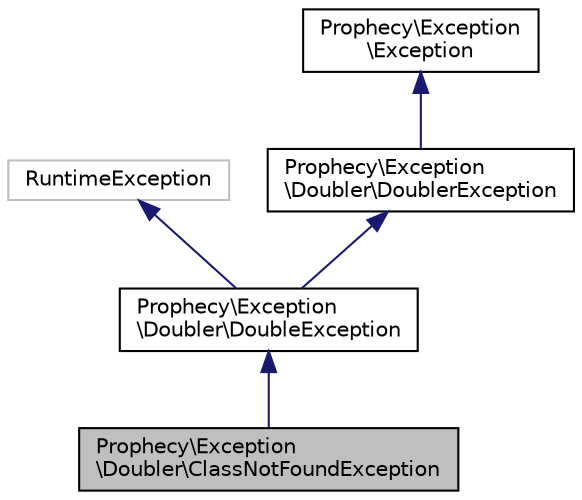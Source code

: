 digraph "Prophecy\Exception\Doubler\ClassNotFoundException"
{
  edge [fontname="Helvetica",fontsize="10",labelfontname="Helvetica",labelfontsize="10"];
  node [fontname="Helvetica",fontsize="10",shape=record];
  Node6 [label="Prophecy\\Exception\l\\Doubler\\ClassNotFoundException",height=0.2,width=0.4,color="black", fillcolor="grey75", style="filled", fontcolor="black"];
  Node7 -> Node6 [dir="back",color="midnightblue",fontsize="10",style="solid",fontname="Helvetica"];
  Node7 [label="Prophecy\\Exception\l\\Doubler\\DoubleException",height=0.2,width=0.4,color="black", fillcolor="white", style="filled",URL="$classProphecy_1_1Exception_1_1Doubler_1_1DoubleException.html"];
  Node8 -> Node7 [dir="back",color="midnightblue",fontsize="10",style="solid",fontname="Helvetica"];
  Node8 [label="RuntimeException",height=0.2,width=0.4,color="grey75", fillcolor="white", style="filled"];
  Node9 -> Node7 [dir="back",color="midnightblue",fontsize="10",style="solid",fontname="Helvetica"];
  Node9 [label="Prophecy\\Exception\l\\Doubler\\DoublerException",height=0.2,width=0.4,color="black", fillcolor="white", style="filled",URL="$interfaceProphecy_1_1Exception_1_1Doubler_1_1DoublerException.html"];
  Node10 -> Node9 [dir="back",color="midnightblue",fontsize="10",style="solid",fontname="Helvetica"];
  Node10 [label="Prophecy\\Exception\l\\Exception",height=0.2,width=0.4,color="black", fillcolor="white", style="filled",URL="$interfaceProphecy_1_1Exception_1_1Exception.html"];
}
